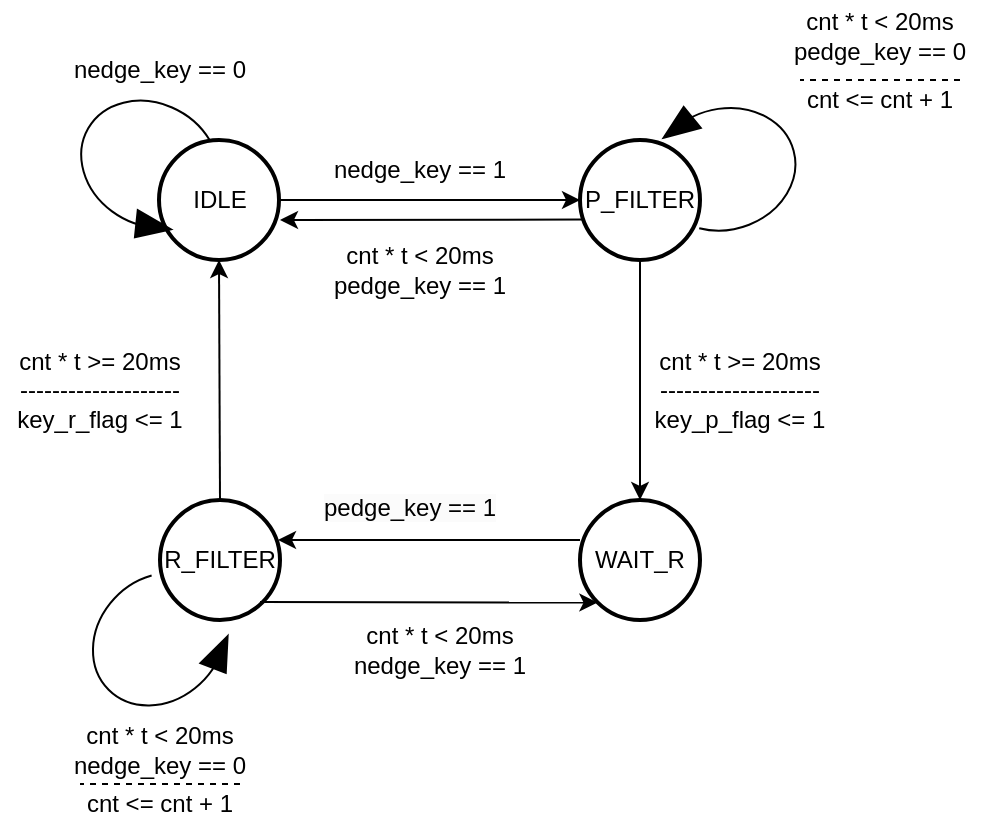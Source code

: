 <mxfile version="21.2.9" type="github">
  <diagram name="第 1 页" id="3msRZ_DIWZiYQrf2DI0u">
    <mxGraphModel dx="1508" dy="869" grid="1" gridSize="10" guides="1" tooltips="1" connect="1" arrows="1" fold="1" page="1" pageScale="1" pageWidth="827" pageHeight="1169" math="0" shadow="0">
      <root>
        <mxCell id="0" />
        <mxCell id="1" parent="0" />
        <mxCell id="L2TprzN7T1ZWR8T0B6Ni-5" value="" style="group" parent="1" vertex="1" connectable="0">
          <mxGeometry x="219.5" y="480" width="120.5" height="100" as="geometry" />
        </mxCell>
        <mxCell id="L2TprzN7T1ZWR8T0B6Ni-4" value="" style="strokeWidth=2;html=1;shape=mxgraph.flowchart.start_2;whiteSpace=wrap;" parent="L2TprzN7T1ZWR8T0B6Ni-5" vertex="1">
          <mxGeometry width="60" height="60" as="geometry" />
        </mxCell>
        <mxCell id="L2TprzN7T1ZWR8T0B6Ni-3" value="IDLE" style="text;strokeColor=none;align=center;fillColor=none;html=1;verticalAlign=middle;whiteSpace=wrap;rounded=0;" parent="L2TprzN7T1ZWR8T0B6Ni-5" vertex="1">
          <mxGeometry y="15" width="60" height="30" as="geometry" />
        </mxCell>
        <mxCell id="L2TprzN7T1ZWR8T0B6Ni-25" value="" style="verticalLabelPosition=bottom;shadow=0;dashed=0;align=center;html=1;verticalAlign=top;shape=mxgraph.electrical.rot_mech.verticalLabelPosition=bottom;shadow=0;dashed=0;align=center;fillColor=strokeColor;html=1;verticalAlign=top;strokeWidth=1;shape=mxgraph.electrical.rot_mech.rotation;rotation=120;" parent="L2TprzN7T1ZWR8T0B6Ni-5" vertex="1">
          <mxGeometry x="-45.17" y="-22.5" width="69" height="64" as="geometry" />
        </mxCell>
        <mxCell id="L2TprzN7T1ZWR8T0B6Ni-8" value="" style="group" parent="1" vertex="1" connectable="0">
          <mxGeometry x="430" y="480" width="60" height="60" as="geometry" />
        </mxCell>
        <mxCell id="L2TprzN7T1ZWR8T0B6Ni-6" value="" style="strokeWidth=2;html=1;shape=mxgraph.flowchart.start_2;whiteSpace=wrap;" parent="L2TprzN7T1ZWR8T0B6Ni-8" vertex="1">
          <mxGeometry width="60" height="60" as="geometry" />
        </mxCell>
        <mxCell id="L2TprzN7T1ZWR8T0B6Ni-7" value="P_FILTER" style="text;strokeColor=none;align=center;fillColor=none;html=1;verticalAlign=middle;whiteSpace=wrap;rounded=0;" parent="L2TprzN7T1ZWR8T0B6Ni-8" vertex="1">
          <mxGeometry y="15" width="60" height="30" as="geometry" />
        </mxCell>
        <mxCell id="L2TprzN7T1ZWR8T0B6Ni-9" value="" style="group" parent="1" vertex="1" connectable="0">
          <mxGeometry x="430" y="660" width="60" height="60" as="geometry" />
        </mxCell>
        <mxCell id="L2TprzN7T1ZWR8T0B6Ni-10" value="" style="strokeWidth=2;html=1;shape=mxgraph.flowchart.start_2;whiteSpace=wrap;" parent="L2TprzN7T1ZWR8T0B6Ni-9" vertex="1">
          <mxGeometry width="60" height="60" as="geometry" />
        </mxCell>
        <mxCell id="L2TprzN7T1ZWR8T0B6Ni-11" value="WAIT_R" style="text;strokeColor=none;align=center;fillColor=none;html=1;verticalAlign=middle;whiteSpace=wrap;rounded=0;" parent="L2TprzN7T1ZWR8T0B6Ni-9" vertex="1">
          <mxGeometry y="15" width="60" height="30" as="geometry" />
        </mxCell>
        <mxCell id="L2TprzN7T1ZWR8T0B6Ni-12" value="" style="group" parent="1" vertex="1" connectable="0">
          <mxGeometry x="220" y="660" width="60" height="60" as="geometry" />
        </mxCell>
        <mxCell id="L2TprzN7T1ZWR8T0B6Ni-13" value="" style="strokeWidth=2;html=1;shape=mxgraph.flowchart.start_2;whiteSpace=wrap;" parent="L2TprzN7T1ZWR8T0B6Ni-12" vertex="1">
          <mxGeometry width="60" height="60" as="geometry" />
        </mxCell>
        <mxCell id="L2TprzN7T1ZWR8T0B6Ni-14" value="R_FILTER" style="text;strokeColor=none;align=center;fillColor=none;html=1;verticalAlign=middle;whiteSpace=wrap;rounded=0;" parent="L2TprzN7T1ZWR8T0B6Ni-12" vertex="1">
          <mxGeometry y="15" width="60" height="30" as="geometry" />
        </mxCell>
        <mxCell id="L2TprzN7T1ZWR8T0B6Ni-20" value="" style="endArrow=classic;html=1;rounded=0;entryX=0;entryY=0.5;entryDx=0;entryDy=0;" parent="1" target="L2TprzN7T1ZWR8T0B6Ni-7" edge="1">
          <mxGeometry width="50" height="50" relative="1" as="geometry">
            <mxPoint x="279.5" y="510" as="sourcePoint" />
            <mxPoint x="329.5" y="460" as="targetPoint" />
            <Array as="points">
              <mxPoint x="300" y="510" />
              <mxPoint x="310" y="510" />
              <mxPoint x="330" y="510" />
            </Array>
          </mxGeometry>
        </mxCell>
        <mxCell id="L2TprzN7T1ZWR8T0B6Ni-30" value="nedge_key == 1" style="text;html=1;strokeColor=none;fillColor=none;align=center;verticalAlign=middle;whiteSpace=wrap;rounded=0;" parent="1" vertex="1">
          <mxGeometry x="300" y="480" width="100" height="30" as="geometry" />
        </mxCell>
        <mxCell id="L2TprzN7T1ZWR8T0B6Ni-31" value="nedge_key == 0" style="text;html=1;strokeColor=none;fillColor=none;align=center;verticalAlign=middle;whiteSpace=wrap;rounded=0;" parent="1" vertex="1">
          <mxGeometry x="170" y="430" width="100" height="30" as="geometry" />
        </mxCell>
        <mxCell id="L2TprzN7T1ZWR8T0B6Ni-32" value="cnt &amp;lt;= cnt + 1" style="text;html=1;strokeColor=none;fillColor=none;align=center;verticalAlign=middle;whiteSpace=wrap;rounded=0;" parent="1" vertex="1">
          <mxGeometry x="530" y="450" width="100" height="20" as="geometry" />
        </mxCell>
        <mxCell id="L2TprzN7T1ZWR8T0B6Ni-34" value="" style="endArrow=classic;html=1;rounded=0;exitX=0.02;exitY=0.827;exitDx=0;exitDy=0;exitPerimeter=0;" parent="1" source="L2TprzN7T1ZWR8T0B6Ni-7" edge="1">
          <mxGeometry width="50" height="50" relative="1" as="geometry">
            <mxPoint x="340" y="560" as="sourcePoint" />
            <mxPoint x="280" y="520" as="targetPoint" />
          </mxGeometry>
        </mxCell>
        <mxCell id="L2TprzN7T1ZWR8T0B6Ni-35" value="cnt * t &amp;lt; 20ms&lt;br&gt;pedge_key == 1" style="text;html=1;strokeColor=none;fillColor=none;align=center;verticalAlign=middle;whiteSpace=wrap;rounded=0;" parent="1" vertex="1">
          <mxGeometry x="300" y="530" width="100" height="30" as="geometry" />
        </mxCell>
        <mxCell id="L2TprzN7T1ZWR8T0B6Ni-36" value="" style="endArrow=classic;html=1;rounded=0;entryX=0.5;entryY=0;entryDx=0;entryDy=0;entryPerimeter=0;exitX=0.5;exitY=1;exitDx=0;exitDy=0;exitPerimeter=0;" parent="1" source="L2TprzN7T1ZWR8T0B6Ni-6" target="L2TprzN7T1ZWR8T0B6Ni-10" edge="1">
          <mxGeometry width="50" height="50" relative="1" as="geometry">
            <mxPoint x="360" y="540" as="sourcePoint" />
            <mxPoint x="410" y="490" as="targetPoint" />
          </mxGeometry>
        </mxCell>
        <mxCell id="L2TprzN7T1ZWR8T0B6Ni-37" value="cnt * t &amp;gt;= 20ms&lt;br&gt;--------------------&lt;br&gt;key_p_flag &amp;lt;= 1" style="text;html=1;strokeColor=none;fillColor=none;align=center;verticalAlign=middle;whiteSpace=wrap;rounded=0;" parent="1" vertex="1">
          <mxGeometry x="460" y="570" width="100" height="70" as="geometry" />
        </mxCell>
        <mxCell id="L2TprzN7T1ZWR8T0B6Ni-39" value="" style="verticalLabelPosition=bottom;shadow=0;dashed=0;align=center;html=1;verticalAlign=top;shape=mxgraph.electrical.rot_mech.verticalLabelPosition=bottom;shadow=0;dashed=0;align=center;fillColor=strokeColor;html=1;verticalAlign=top;strokeWidth=1;shape=mxgraph.electrical.rot_mech.rotation;rotation=-105;" parent="1" vertex="1">
          <mxGeometry x="474.0" y="460" width="69" height="64" as="geometry" />
        </mxCell>
        <mxCell id="L2TprzN7T1ZWR8T0B6Ni-42" value="cnt * t &amp;lt; 20ms&lt;br&gt;pedge_key == 0" style="text;html=1;strokeColor=none;fillColor=none;align=center;verticalAlign=middle;whiteSpace=wrap;rounded=0;" parent="1" vertex="1">
          <mxGeometry x="530" y="410" width="100" height="35" as="geometry" />
        </mxCell>
        <mxCell id="L2TprzN7T1ZWR8T0B6Ni-44" value="" style="endArrow=none;dashed=1;html=1;rounded=0;" parent="1" edge="1">
          <mxGeometry width="50" height="50" relative="1" as="geometry">
            <mxPoint x="620" y="450" as="sourcePoint" />
            <mxPoint x="540" y="450" as="targetPoint" />
          </mxGeometry>
        </mxCell>
        <mxCell id="L2TprzN7T1ZWR8T0B6Ni-45" value="&lt;span style=&quot;color: rgb(0, 0, 0); font-family: Helvetica; font-size: 12px; font-style: normal; font-variant-ligatures: normal; font-variant-caps: normal; font-weight: 400; letter-spacing: normal; orphans: 2; text-align: center; text-indent: 0px; text-transform: none; widows: 2; word-spacing: 0px; -webkit-text-stroke-width: 0px; background-color: rgb(251, 251, 251); text-decoration-thickness: initial; text-decoration-style: initial; text-decoration-color: initial; float: none; display: inline !important;&quot;&gt;pedge_key == 1&lt;/span&gt;" style="text;whiteSpace=wrap;html=1;" parent="1" vertex="1">
          <mxGeometry x="300" y="650" width="120" height="30" as="geometry" />
        </mxCell>
        <mxCell id="L2TprzN7T1ZWR8T0B6Ni-46" value="" style="endArrow=classic;html=1;rounded=0;exitX=0.02;exitY=0.827;exitDx=0;exitDy=0;exitPerimeter=0;" parent="1" edge="1">
          <mxGeometry width="50" height="50" relative="1" as="geometry">
            <mxPoint x="430" y="680" as="sourcePoint" />
            <mxPoint x="279" y="680" as="targetPoint" />
          </mxGeometry>
        </mxCell>
        <mxCell id="L2TprzN7T1ZWR8T0B6Ni-47" value="" style="endArrow=classic;html=1;rounded=0;entryX=0.145;entryY=0.855;entryDx=0;entryDy=0;entryPerimeter=0;" parent="1" target="L2TprzN7T1ZWR8T0B6Ni-10" edge="1">
          <mxGeometry width="50" height="50" relative="1" as="geometry">
            <mxPoint x="270" y="711" as="sourcePoint" />
            <mxPoint x="289" y="690" as="targetPoint" />
          </mxGeometry>
        </mxCell>
        <mxCell id="L2TprzN7T1ZWR8T0B6Ni-48" value="cnt * t &amp;lt; 20ms&lt;br&gt;nedge_key == 1" style="text;html=1;strokeColor=none;fillColor=none;align=center;verticalAlign=middle;whiteSpace=wrap;rounded=0;" parent="1" vertex="1">
          <mxGeometry x="310" y="720" width="100" height="30" as="geometry" />
        </mxCell>
        <mxCell id="L2TprzN7T1ZWR8T0B6Ni-49" value="cnt &amp;lt;= cnt + 1" style="text;html=1;strokeColor=none;fillColor=none;align=center;verticalAlign=middle;whiteSpace=wrap;rounded=0;" parent="1" vertex="1">
          <mxGeometry x="170" y="802" width="100" height="20" as="geometry" />
        </mxCell>
        <mxCell id="L2TprzN7T1ZWR8T0B6Ni-50" value="cnt * t &amp;lt; 20ms&lt;br&gt;nedge_key == 0" style="text;html=1;strokeColor=none;fillColor=none;align=center;verticalAlign=middle;whiteSpace=wrap;rounded=0;" parent="1" vertex="1">
          <mxGeometry x="170" y="767" width="100" height="35" as="geometry" />
        </mxCell>
        <mxCell id="L2TprzN7T1ZWR8T0B6Ni-51" value="" style="endArrow=none;dashed=1;html=1;rounded=0;" parent="1" edge="1">
          <mxGeometry width="50" height="50" relative="1" as="geometry">
            <mxPoint x="260" y="802" as="sourcePoint" />
            <mxPoint x="180" y="802" as="targetPoint" />
          </mxGeometry>
        </mxCell>
        <mxCell id="L2TprzN7T1ZWR8T0B6Ni-52" value="" style="verticalLabelPosition=bottom;shadow=0;dashed=0;align=center;html=1;verticalAlign=top;shape=mxgraph.electrical.rot_mech.verticalLabelPosition=bottom;shadow=0;dashed=0;align=center;fillColor=strokeColor;html=1;verticalAlign=top;strokeWidth=1;shape=mxgraph.electrical.rot_mech.rotation;rotation=45;" parent="1" vertex="1">
          <mxGeometry x="181.0" y="703" width="69" height="64" as="geometry" />
        </mxCell>
        <mxCell id="L2TprzN7T1ZWR8T0B6Ni-54" value="" style="endArrow=classic;html=1;rounded=0;entryX=0.5;entryY=1;entryDx=0;entryDy=0;entryPerimeter=0;" parent="1" target="L2TprzN7T1ZWR8T0B6Ni-4" edge="1">
          <mxGeometry width="50" height="50" relative="1" as="geometry">
            <mxPoint x="250" y="660" as="sourcePoint" />
            <mxPoint x="300" y="610" as="targetPoint" />
          </mxGeometry>
        </mxCell>
        <mxCell id="L2TprzN7T1ZWR8T0B6Ni-55" value="cnt * t &amp;gt;= 20ms&lt;br&gt;--------------------&lt;br&gt;key_r_flag &amp;lt;= 1" style="text;html=1;strokeColor=none;fillColor=none;align=center;verticalAlign=middle;whiteSpace=wrap;rounded=0;" parent="1" vertex="1">
          <mxGeometry x="140" y="570" width="100" height="70" as="geometry" />
        </mxCell>
      </root>
    </mxGraphModel>
  </diagram>
</mxfile>
